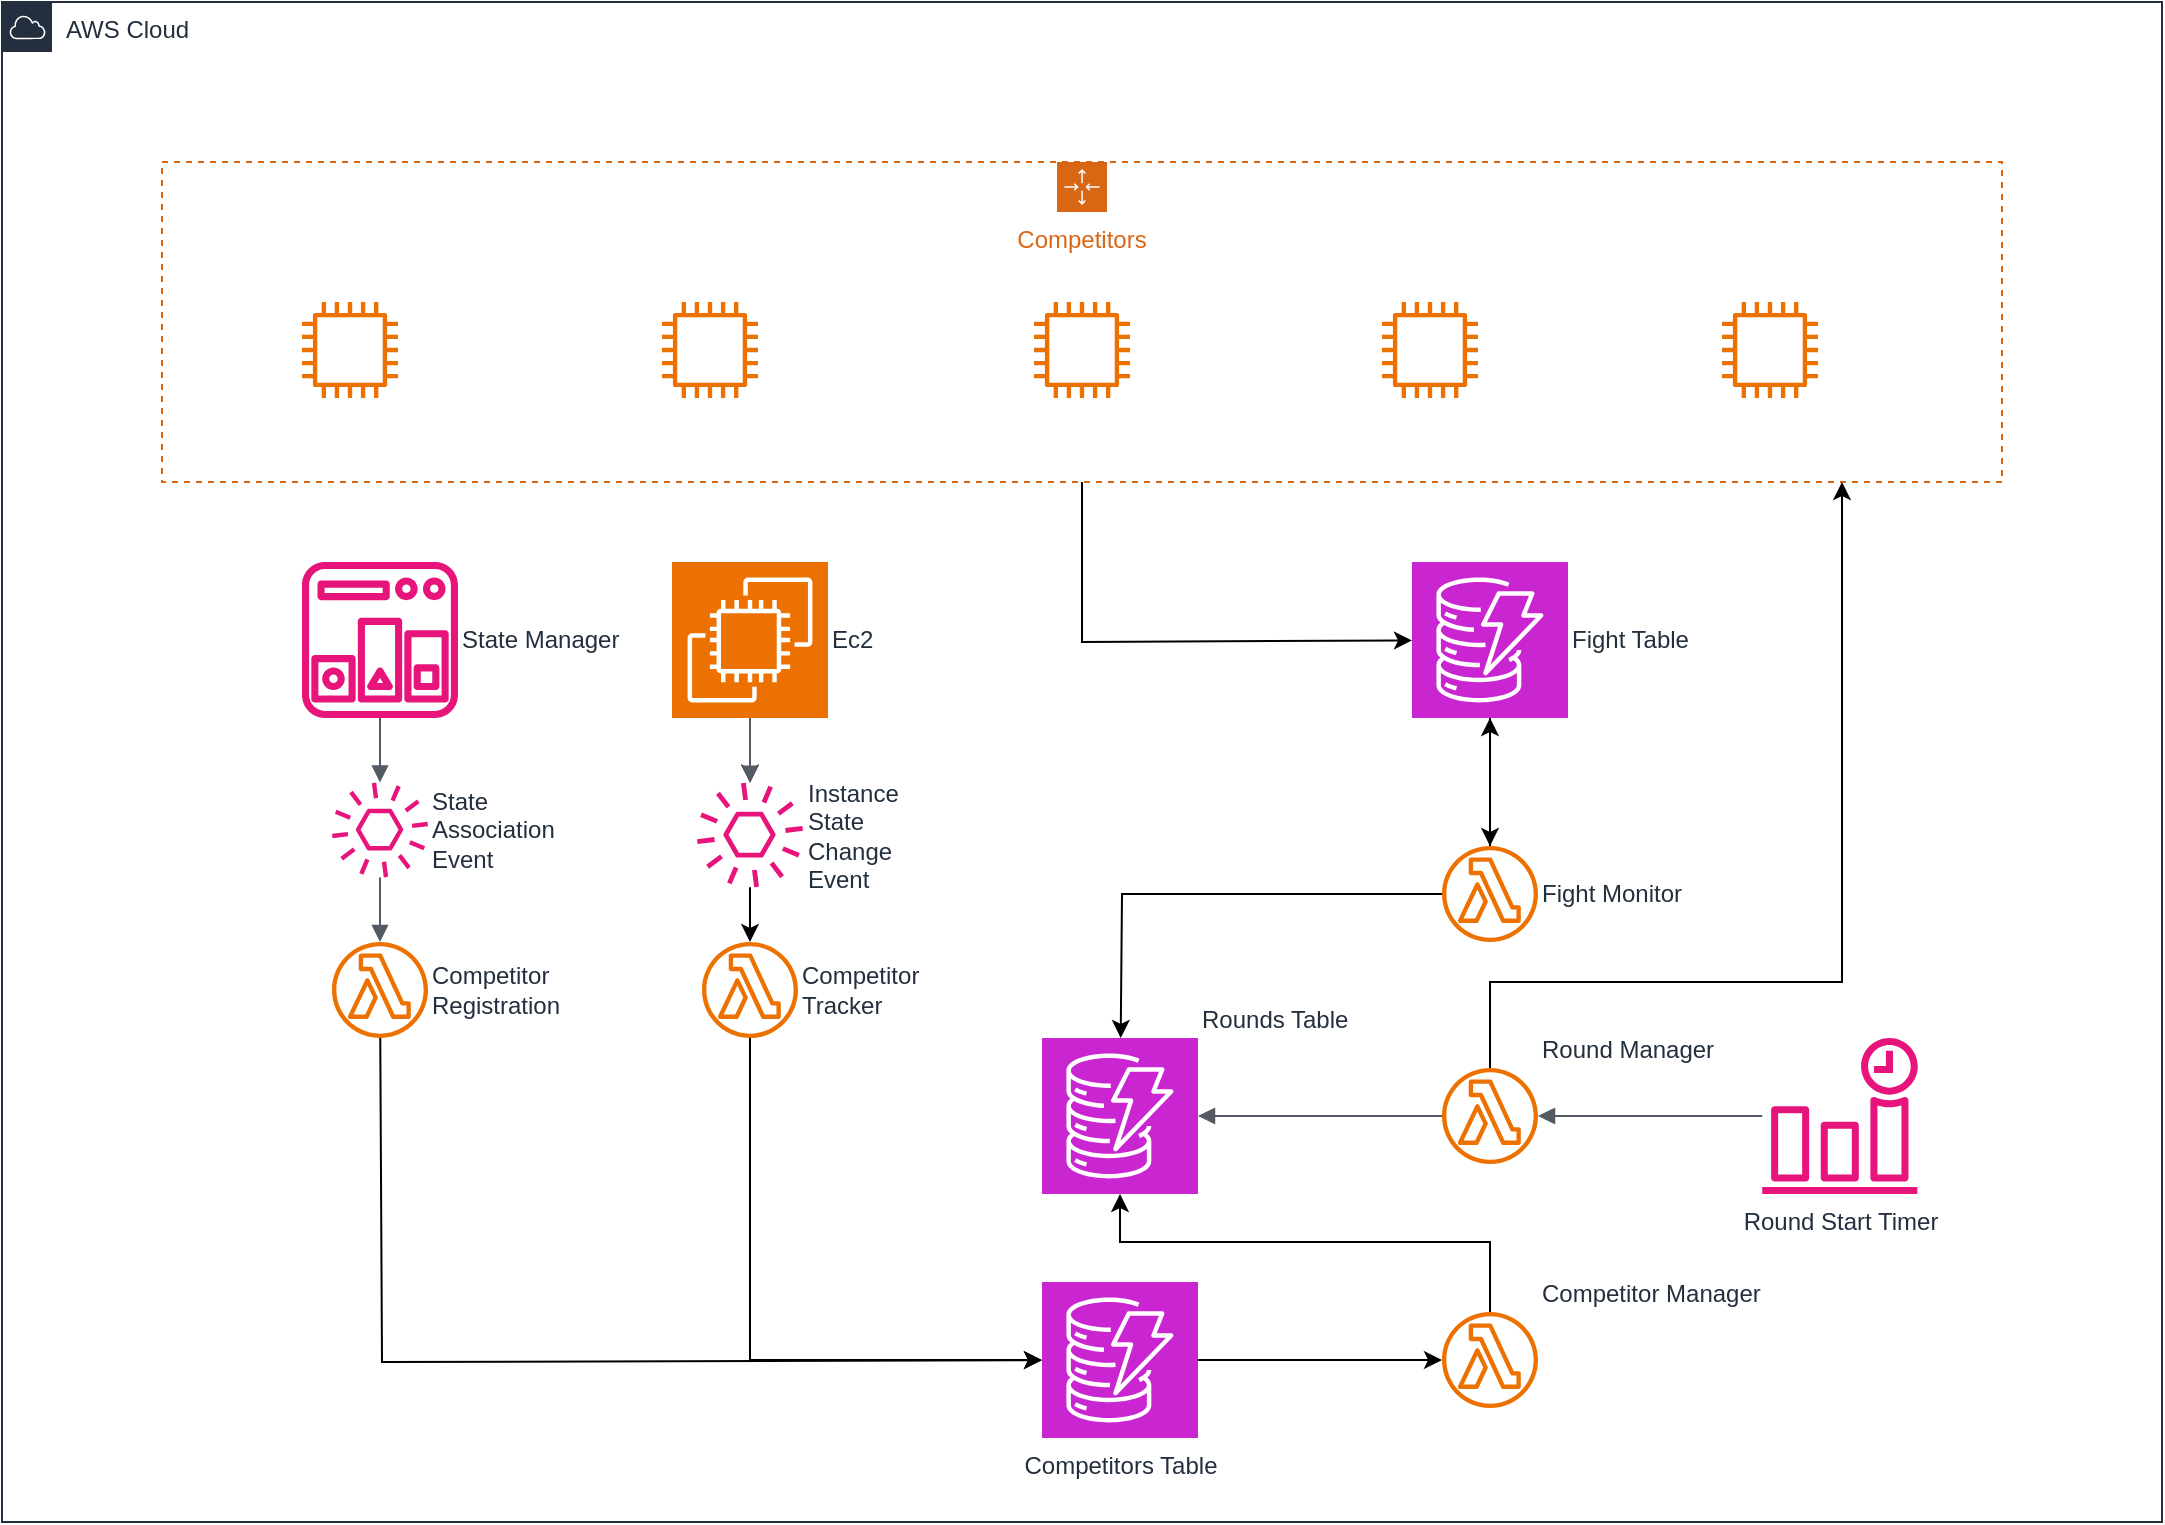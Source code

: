 <mxfile version="26.0.10">
  <diagram name="Page-1" id="pfxchOHp-bhJVi5Ow321">
    <mxGraphModel dx="1466" dy="853" grid="1" gridSize="10" guides="1" tooltips="1" connect="1" arrows="1" fold="1" page="1" pageScale="1" pageWidth="1169" pageHeight="827" math="0" shadow="0">
      <root>
        <mxCell id="0" />
        <mxCell id="1" parent="0" />
        <mxCell id="iGM-KqZ_t17X9d6v6cXi-1" value="AWS Cloud" style="points=[[0,0],[0.25,0],[0.5,0],[0.75,0],[1,0],[1,0.25],[1,0.5],[1,0.75],[1,1],[0.75,1],[0.5,1],[0.25,1],[0,1],[0,0.75],[0,0.5],[0,0.25]];outlineConnect=0;gradientColor=none;html=1;whiteSpace=wrap;fontSize=12;fontStyle=0;container=1;pointerEvents=0;collapsible=0;recursiveResize=0;shape=mxgraph.aws4.group;grIcon=mxgraph.aws4.group_aws_cloud;strokeColor=#232F3E;fillColor=none;verticalAlign=top;align=left;spacingLeft=30;fontColor=#232F3E;dashed=0;" parent="1" vertex="1">
          <mxGeometry x="40" y="40" width="1080" height="760" as="geometry" />
        </mxCell>
        <mxCell id="iGM-KqZ_t17X9d6v6cXi-2" value="Competitors" style="points=[[0,0],[0.25,0],[0.5,0],[0.75,0],[1,0],[1,0.25],[1,0.5],[1,0.75],[1,1],[0.75,1],[0.5,1],[0.25,1],[0,1],[0,0.75],[0,0.5],[0,0.25]];outlineConnect=0;gradientColor=none;html=1;whiteSpace=wrap;fontSize=12;fontStyle=0;container=1;pointerEvents=0;collapsible=0;recursiveResize=0;shape=mxgraph.aws4.groupCenter;grIcon=mxgraph.aws4.group_auto_scaling_group;grStroke=1;strokeColor=#D86613;fillColor=none;verticalAlign=top;align=center;fontColor=#D86613;dashed=1;spacingTop=25;" parent="iGM-KqZ_t17X9d6v6cXi-1" vertex="1">
          <mxGeometry x="80" y="80" width="920" height="160" as="geometry" />
        </mxCell>
        <mxCell id="iGM-KqZ_t17X9d6v6cXi-3" value="" style="sketch=0;outlineConnect=0;fontColor=#232F3E;gradientColor=none;fillColor=#ED7100;strokeColor=none;dashed=0;verticalLabelPosition=bottom;verticalAlign=top;align=center;html=1;fontSize=12;fontStyle=0;aspect=fixed;pointerEvents=1;shape=mxgraph.aws4.instance2;" parent="iGM-KqZ_t17X9d6v6cXi-2" vertex="1">
          <mxGeometry x="70" y="70" width="48" height="48" as="geometry" />
        </mxCell>
        <mxCell id="iGM-KqZ_t17X9d6v6cXi-4" value="" style="sketch=0;outlineConnect=0;fontColor=#232F3E;gradientColor=none;fillColor=#ED7100;strokeColor=none;dashed=0;verticalLabelPosition=bottom;verticalAlign=top;align=center;html=1;fontSize=12;fontStyle=0;aspect=fixed;pointerEvents=1;shape=mxgraph.aws4.instance2;" parent="iGM-KqZ_t17X9d6v6cXi-2" vertex="1">
          <mxGeometry x="250" y="70" width="48" height="48" as="geometry" />
        </mxCell>
        <mxCell id="iGM-KqZ_t17X9d6v6cXi-5" value="" style="sketch=0;outlineConnect=0;fontColor=#232F3E;gradientColor=none;fillColor=#ED7100;strokeColor=none;dashed=0;verticalLabelPosition=bottom;verticalAlign=top;align=center;html=1;fontSize=12;fontStyle=0;aspect=fixed;pointerEvents=1;shape=mxgraph.aws4.instance2;" parent="iGM-KqZ_t17X9d6v6cXi-2" vertex="1">
          <mxGeometry x="436" y="70" width="48" height="48" as="geometry" />
        </mxCell>
        <mxCell id="iGM-KqZ_t17X9d6v6cXi-6" value="" style="sketch=0;outlineConnect=0;fontColor=#232F3E;gradientColor=none;fillColor=#ED7100;strokeColor=none;dashed=0;verticalLabelPosition=bottom;verticalAlign=top;align=center;html=1;fontSize=12;fontStyle=0;aspect=fixed;pointerEvents=1;shape=mxgraph.aws4.instance2;" parent="iGM-KqZ_t17X9d6v6cXi-2" vertex="1">
          <mxGeometry x="610" y="70" width="48" height="48" as="geometry" />
        </mxCell>
        <mxCell id="iGM-KqZ_t17X9d6v6cXi-7" value="" style="sketch=0;outlineConnect=0;fontColor=#232F3E;gradientColor=none;fillColor=#ED7100;strokeColor=none;dashed=0;verticalLabelPosition=bottom;verticalAlign=top;align=center;html=1;fontSize=12;fontStyle=0;aspect=fixed;pointerEvents=1;shape=mxgraph.aws4.instance2;" parent="iGM-KqZ_t17X9d6v6cXi-2" vertex="1">
          <mxGeometry x="780" y="70" width="48" height="48" as="geometry" />
        </mxCell>
        <mxCell id="iGM-KqZ_t17X9d6v6cXi-8" value="State Manager" style="sketch=0;outlineConnect=0;fontColor=#232F3E;gradientColor=none;fillColor=#E7157B;strokeColor=none;dashed=0;verticalLabelPosition=middle;verticalAlign=middle;align=left;html=1;fontSize=12;fontStyle=0;aspect=fixed;pointerEvents=1;shape=mxgraph.aws4.state_manager;labelPosition=right;" parent="iGM-KqZ_t17X9d6v6cXi-1" vertex="1">
          <mxGeometry x="150" y="280" width="78" height="78" as="geometry" />
        </mxCell>
        <mxCell id="iGM-KqZ_t17X9d6v6cXi-9" value="Round Start Timer" style="sketch=0;outlineConnect=0;fontColor=#232F3E;gradientColor=none;fillColor=#E7157B;strokeColor=none;dashed=0;verticalLabelPosition=bottom;verticalAlign=top;align=center;html=1;fontSize=12;fontStyle=0;aspect=fixed;pointerEvents=1;shape=mxgraph.aws4.event_time_based;" parent="iGM-KqZ_t17X9d6v6cXi-1" vertex="1">
          <mxGeometry x="880" y="518" width="78" height="78" as="geometry" />
        </mxCell>
        <mxCell id="iGM-KqZ_t17X9d6v6cXi-10" value="State Association Event" style="sketch=0;outlineConnect=0;fontColor=#232F3E;gradientColor=none;fillColor=#E7157B;strokeColor=none;dashed=0;verticalLabelPosition=middle;verticalAlign=middle;align=left;html=1;fontSize=12;fontStyle=0;aspect=fixed;pointerEvents=1;shape=mxgraph.aws4.event;labelPosition=right;whiteSpace=wrap;" parent="iGM-KqZ_t17X9d6v6cXi-1" vertex="1">
          <mxGeometry x="165" y="390" width="48" height="48" as="geometry" />
        </mxCell>
        <mxCell id="iGM-KqZ_t17X9d6v6cXi-12" value="Competitor Registration" style="sketch=0;outlineConnect=0;fontColor=#232F3E;gradientColor=none;fillColor=#ED7100;strokeColor=none;dashed=0;verticalLabelPosition=middle;verticalAlign=middle;align=left;html=1;fontSize=12;fontStyle=0;aspect=fixed;pointerEvents=1;shape=mxgraph.aws4.lambda_function;labelPosition=right;whiteSpace=wrap;" parent="iGM-KqZ_t17X9d6v6cXi-1" vertex="1">
          <mxGeometry x="165" y="470" width="48" height="48" as="geometry" />
        </mxCell>
        <mxCell id="iGM-KqZ_t17X9d6v6cXi-13" value="Rounds Table" style="sketch=0;points=[[0,0,0],[0.25,0,0],[0.5,0,0],[0.75,0,0],[1,0,0],[0,1,0],[0.25,1,0],[0.5,1,0],[0.75,1,0],[1,1,0],[0,0.25,0],[0,0.5,0],[0,0.75,0],[1,0.25,0],[1,0.5,0],[1,0.75,0]];outlineConnect=0;fontColor=#232F3E;fillColor=#C925D1;strokeColor=#ffffff;dashed=0;verticalLabelPosition=top;verticalAlign=bottom;align=left;html=1;fontSize=12;fontStyle=0;aspect=fixed;shape=mxgraph.aws4.resourceIcon;resIcon=mxgraph.aws4.dynamodb;labelPosition=right;" parent="iGM-KqZ_t17X9d6v6cXi-1" vertex="1">
          <mxGeometry x="520" y="518" width="78" height="78" as="geometry" />
        </mxCell>
        <mxCell id="iGM-KqZ_t17X9d6v6cXi-14" value="Round Manager" style="sketch=0;outlineConnect=0;fontColor=#232F3E;gradientColor=none;fillColor=#ED7100;strokeColor=none;dashed=0;verticalLabelPosition=top;verticalAlign=bottom;align=left;html=1;fontSize=12;fontStyle=0;aspect=fixed;pointerEvents=1;shape=mxgraph.aws4.lambda_function;labelPosition=right;" parent="iGM-KqZ_t17X9d6v6cXi-1" vertex="1">
          <mxGeometry x="720" y="533" width="48" height="48" as="geometry" />
        </mxCell>
        <mxCell id="iGM-KqZ_t17X9d6v6cXi-29" value="" style="edgeStyle=orthogonalEdgeStyle;rounded=0;orthogonalLoop=1;jettySize=auto;html=1;" parent="iGM-KqZ_t17X9d6v6cXi-1" source="iGM-KqZ_t17X9d6v6cXi-17" target="iGM-KqZ_t17X9d6v6cXi-18" edge="1">
          <mxGeometry relative="1" as="geometry" />
        </mxCell>
        <mxCell id="iGM-KqZ_t17X9d6v6cXi-17" value="Ec2" style="sketch=0;points=[[0,0,0],[0.25,0,0],[0.5,0,0],[0.75,0,0],[1,0,0],[0,1,0],[0.25,1,0],[0.5,1,0],[0.75,1,0],[1,1,0],[0,0.25,0],[0,0.5,0],[0,0.75,0],[1,0.25,0],[1,0.5,0],[1,0.75,0]];outlineConnect=0;fontColor=#232F3E;fillColor=#ED7100;strokeColor=#ffffff;dashed=0;verticalLabelPosition=middle;verticalAlign=middle;align=left;html=1;fontSize=12;fontStyle=0;aspect=fixed;shape=mxgraph.aws4.resourceIcon;resIcon=mxgraph.aws4.ec2;labelPosition=right;" parent="iGM-KqZ_t17X9d6v6cXi-1" vertex="1">
          <mxGeometry x="335" y="280" width="78" height="78" as="geometry" />
        </mxCell>
        <mxCell id="iGM-KqZ_t17X9d6v6cXi-18" value="Instance State Change Event" style="sketch=0;outlineConnect=0;fontColor=#232F3E;gradientColor=none;fillColor=#E7157B;strokeColor=none;dashed=0;verticalLabelPosition=middle;verticalAlign=middle;align=left;html=1;fontSize=12;fontStyle=0;aspect=fixed;pointerEvents=1;shape=mxgraph.aws4.event;labelPosition=right;whiteSpace=wrap;" parent="iGM-KqZ_t17X9d6v6cXi-1" vertex="1">
          <mxGeometry x="347.5" y="390" width="53" height="53" as="geometry" />
        </mxCell>
        <mxCell id="iGM-KqZ_t17X9d6v6cXi-19" value="Competitor Tracker" style="sketch=0;outlineConnect=0;fontColor=#232F3E;gradientColor=none;fillColor=#ED7100;strokeColor=none;dashed=0;verticalLabelPosition=middle;verticalAlign=middle;align=left;html=1;fontSize=12;fontStyle=0;aspect=fixed;pointerEvents=1;shape=mxgraph.aws4.lambda_function;labelPosition=right;whiteSpace=wrap;" parent="iGM-KqZ_t17X9d6v6cXi-1" vertex="1">
          <mxGeometry x="350" y="470" width="48" height="48" as="geometry" />
        </mxCell>
        <mxCell id="iGM-KqZ_t17X9d6v6cXi-21" value="Fight Table" style="sketch=0;points=[[0,0,0],[0.25,0,0],[0.5,0,0],[0.75,0,0],[1,0,0],[0,1,0],[0.25,1,0],[0.5,1,0],[0.75,1,0],[1,1,0],[0,0.25,0],[0,0.5,0],[0,0.75,0],[1,0.25,0],[1,0.5,0],[1,0.75,0]];outlineConnect=0;fontColor=#232F3E;fillColor=#C925D1;strokeColor=#ffffff;dashed=0;verticalLabelPosition=middle;verticalAlign=middle;align=left;html=1;fontSize=12;fontStyle=0;aspect=fixed;shape=mxgraph.aws4.resourceIcon;resIcon=mxgraph.aws4.dynamodb;labelPosition=right;" parent="iGM-KqZ_t17X9d6v6cXi-1" vertex="1">
          <mxGeometry x="705" y="280" width="78" height="78" as="geometry" />
        </mxCell>
        <mxCell id="cdTOqxW3gQ6LLNQnQAg2-16" value="" style="edgeStyle=orthogonalEdgeStyle;rounded=0;orthogonalLoop=1;jettySize=auto;html=1;" edge="1" parent="iGM-KqZ_t17X9d6v6cXi-1" source="iGM-KqZ_t17X9d6v6cXi-22" target="iGM-KqZ_t17X9d6v6cXi-21">
          <mxGeometry relative="1" as="geometry" />
        </mxCell>
        <mxCell id="iGM-KqZ_t17X9d6v6cXi-22" value="Fight Monitor" style="sketch=0;outlineConnect=0;fontColor=#232F3E;gradientColor=none;fillColor=#ED7100;strokeColor=none;dashed=0;verticalLabelPosition=middle;verticalAlign=middle;align=left;html=1;fontSize=12;fontStyle=0;aspect=fixed;pointerEvents=1;shape=mxgraph.aws4.lambda_function;labelPosition=right;" parent="iGM-KqZ_t17X9d6v6cXi-1" vertex="1">
          <mxGeometry x="720" y="422" width="48" height="48" as="geometry" />
        </mxCell>
        <mxCell id="iGM-KqZ_t17X9d6v6cXi-25" value="" style="edgeStyle=orthogonalEdgeStyle;html=1;endArrow=none;elbow=vertical;startArrow=block;startFill=1;strokeColor=#545B64;rounded=0;" parent="iGM-KqZ_t17X9d6v6cXi-1" source="iGM-KqZ_t17X9d6v6cXi-14" target="iGM-KqZ_t17X9d6v6cXi-9" edge="1">
          <mxGeometry width="100" relative="1" as="geometry">
            <mxPoint x="490" y="470" as="sourcePoint" />
            <mxPoint x="590" y="470" as="targetPoint" />
          </mxGeometry>
        </mxCell>
        <mxCell id="iGM-KqZ_t17X9d6v6cXi-27" value="" style="edgeStyle=orthogonalEdgeStyle;html=1;endArrow=none;elbow=vertical;startArrow=block;startFill=1;strokeColor=#545B64;rounded=0;" parent="iGM-KqZ_t17X9d6v6cXi-1" source="iGM-KqZ_t17X9d6v6cXi-13" target="iGM-KqZ_t17X9d6v6cXi-14" edge="1">
          <mxGeometry width="100" relative="1" as="geometry">
            <mxPoint x="778" y="589" as="sourcePoint" />
            <mxPoint x="890" y="589" as="targetPoint" />
          </mxGeometry>
        </mxCell>
        <mxCell id="iGM-KqZ_t17X9d6v6cXi-28" value="" style="edgeStyle=orthogonalEdgeStyle;html=1;endArrow=none;elbow=vertical;startArrow=block;startFill=1;strokeColor=#545B64;rounded=0;" parent="iGM-KqZ_t17X9d6v6cXi-1" source="iGM-KqZ_t17X9d6v6cXi-18" target="iGM-KqZ_t17X9d6v6cXi-17" edge="1">
          <mxGeometry width="100" relative="1" as="geometry">
            <mxPoint x="608" y="589" as="sourcePoint" />
            <mxPoint x="730" y="589" as="targetPoint" />
          </mxGeometry>
        </mxCell>
        <mxCell id="iGM-KqZ_t17X9d6v6cXi-30" value="" style="edgeStyle=orthogonalEdgeStyle;rounded=0;orthogonalLoop=1;jettySize=auto;html=1;" parent="iGM-KqZ_t17X9d6v6cXi-1" source="iGM-KqZ_t17X9d6v6cXi-18" target="iGM-KqZ_t17X9d6v6cXi-19" edge="1">
          <mxGeometry relative="1" as="geometry">
            <mxPoint x="384" y="368" as="sourcePoint" />
            <mxPoint x="384" y="420" as="targetPoint" />
          </mxGeometry>
        </mxCell>
        <mxCell id="iGM-KqZ_t17X9d6v6cXi-31" value="" style="edgeStyle=orthogonalEdgeStyle;html=1;endArrow=none;elbow=vertical;startArrow=block;startFill=1;strokeColor=#545B64;rounded=0;" parent="iGM-KqZ_t17X9d6v6cXi-1" source="iGM-KqZ_t17X9d6v6cXi-10" target="iGM-KqZ_t17X9d6v6cXi-8" edge="1">
          <mxGeometry width="100" relative="1" as="geometry">
            <mxPoint x="384" y="420" as="sourcePoint" />
            <mxPoint x="384" y="368" as="targetPoint" />
          </mxGeometry>
        </mxCell>
        <mxCell id="iGM-KqZ_t17X9d6v6cXi-32" value="" style="edgeStyle=orthogonalEdgeStyle;html=1;endArrow=none;elbow=vertical;startArrow=block;startFill=1;strokeColor=#545B64;rounded=0;" parent="iGM-KqZ_t17X9d6v6cXi-1" source="iGM-KqZ_t17X9d6v6cXi-12" target="iGM-KqZ_t17X9d6v6cXi-10" edge="1">
          <mxGeometry width="100" relative="1" as="geometry">
            <mxPoint x="199" y="420" as="sourcePoint" />
            <mxPoint x="199" y="368" as="targetPoint" />
          </mxGeometry>
        </mxCell>
        <mxCell id="cdTOqxW3gQ6LLNQnQAg2-1" value="" style="endArrow=classic;html=1;rounded=0;" edge="1" parent="iGM-KqZ_t17X9d6v6cXi-1" source="iGM-KqZ_t17X9d6v6cXi-21" target="iGM-KqZ_t17X9d6v6cXi-22">
          <mxGeometry width="50" height="50" relative="1" as="geometry">
            <mxPoint x="560" y="430" as="sourcePoint" />
            <mxPoint x="610" y="380" as="targetPoint" />
          </mxGeometry>
        </mxCell>
        <mxCell id="cdTOqxW3gQ6LLNQnQAg2-3" value="" style="endArrow=classic;html=1;rounded=0;" edge="1" parent="iGM-KqZ_t17X9d6v6cXi-1" source="iGM-KqZ_t17X9d6v6cXi-22" target="iGM-KqZ_t17X9d6v6cXi-13">
          <mxGeometry width="50" height="50" relative="1" as="geometry">
            <mxPoint x="560" y="430" as="sourcePoint" />
            <mxPoint x="610" y="380" as="targetPoint" />
            <Array as="points">
              <mxPoint x="560" y="446" />
            </Array>
          </mxGeometry>
        </mxCell>
        <mxCell id="cdTOqxW3gQ6LLNQnQAg2-4" value="" style="endArrow=classic;html=1;rounded=0;" edge="1" parent="iGM-KqZ_t17X9d6v6cXi-1" source="iGM-KqZ_t17X9d6v6cXi-12" target="cdTOqxW3gQ6LLNQnQAg2-9">
          <mxGeometry width="50" height="50" relative="1" as="geometry">
            <mxPoint x="560" y="500" as="sourcePoint" />
            <mxPoint x="610" y="450" as="targetPoint" />
            <Array as="points">
              <mxPoint x="190" y="680" />
            </Array>
          </mxGeometry>
        </mxCell>
        <mxCell id="cdTOqxW3gQ6LLNQnQAg2-5" value="" style="endArrow=classic;html=1;rounded=0;" edge="1" parent="iGM-KqZ_t17X9d6v6cXi-1" source="iGM-KqZ_t17X9d6v6cXi-19" target="cdTOqxW3gQ6LLNQnQAg2-9">
          <mxGeometry width="50" height="50" relative="1" as="geometry">
            <mxPoint x="560" y="500" as="sourcePoint" />
            <mxPoint x="610" y="450" as="targetPoint" />
            <Array as="points">
              <mxPoint x="374" y="679" />
            </Array>
          </mxGeometry>
        </mxCell>
        <mxCell id="cdTOqxW3gQ6LLNQnQAg2-6" value="" style="endArrow=classic;html=1;rounded=0;" edge="1" parent="iGM-KqZ_t17X9d6v6cXi-1" source="iGM-KqZ_t17X9d6v6cXi-2" target="iGM-KqZ_t17X9d6v6cXi-21">
          <mxGeometry width="50" height="50" relative="1" as="geometry">
            <mxPoint x="540" y="350" as="sourcePoint" />
            <mxPoint x="590" y="300" as="targetPoint" />
            <Array as="points">
              <mxPoint x="540" y="320" />
            </Array>
          </mxGeometry>
        </mxCell>
        <mxCell id="cdTOqxW3gQ6LLNQnQAg2-7" value="" style="endArrow=classic;html=1;rounded=0;" edge="1" parent="iGM-KqZ_t17X9d6v6cXi-1" source="iGM-KqZ_t17X9d6v6cXi-14" target="iGM-KqZ_t17X9d6v6cXi-2">
          <mxGeometry width="50" height="50" relative="1" as="geometry">
            <mxPoint x="540" y="410" as="sourcePoint" />
            <mxPoint x="590" y="360" as="targetPoint" />
            <Array as="points">
              <mxPoint x="744" y="490" />
              <mxPoint x="830" y="490" />
              <mxPoint x="920" y="490" />
              <mxPoint x="920" y="240" />
            </Array>
          </mxGeometry>
        </mxCell>
        <mxCell id="cdTOqxW3gQ6LLNQnQAg2-9" value="Competitors Table" style="sketch=0;points=[[0,0,0],[0.25,0,0],[0.5,0,0],[0.75,0,0],[1,0,0],[0,1,0],[0.25,1,0],[0.5,1,0],[0.75,1,0],[1,1,0],[0,0.25,0],[0,0.5,0],[0,0.75,0],[1,0.25,0],[1,0.5,0],[1,0.75,0]];outlineConnect=0;fontColor=#232F3E;fillColor=#C925D1;strokeColor=#ffffff;dashed=0;verticalLabelPosition=bottom;verticalAlign=top;align=center;html=1;fontSize=12;fontStyle=0;aspect=fixed;shape=mxgraph.aws4.resourceIcon;resIcon=mxgraph.aws4.dynamodb;" vertex="1" parent="iGM-KqZ_t17X9d6v6cXi-1">
          <mxGeometry x="520" y="640" width="78" height="78" as="geometry" />
        </mxCell>
        <mxCell id="cdTOqxW3gQ6LLNQnQAg2-13" value="Competitor Manager" style="sketch=0;outlineConnect=0;fontColor=#232F3E;gradientColor=none;fillColor=#ED7100;strokeColor=none;dashed=0;verticalLabelPosition=top;verticalAlign=bottom;align=left;html=1;fontSize=12;fontStyle=0;aspect=fixed;pointerEvents=1;shape=mxgraph.aws4.lambda_function;labelPosition=right;" vertex="1" parent="iGM-KqZ_t17X9d6v6cXi-1">
          <mxGeometry x="720" y="655" width="48" height="48" as="geometry" />
        </mxCell>
        <mxCell id="cdTOqxW3gQ6LLNQnQAg2-14" value="" style="endArrow=classic;html=1;rounded=0;" edge="1" parent="iGM-KqZ_t17X9d6v6cXi-1" source="cdTOqxW3gQ6LLNQnQAg2-9" target="cdTOqxW3gQ6LLNQnQAg2-13">
          <mxGeometry width="50" height="50" relative="1" as="geometry">
            <mxPoint x="440" y="370" as="sourcePoint" />
            <mxPoint x="490" y="320" as="targetPoint" />
          </mxGeometry>
        </mxCell>
        <mxCell id="cdTOqxW3gQ6LLNQnQAg2-15" value="" style="endArrow=classic;html=1;rounded=0;" edge="1" parent="iGM-KqZ_t17X9d6v6cXi-1" source="cdTOqxW3gQ6LLNQnQAg2-13" target="iGM-KqZ_t17X9d6v6cXi-13">
          <mxGeometry width="50" height="50" relative="1" as="geometry">
            <mxPoint x="440" y="370" as="sourcePoint" />
            <mxPoint x="490" y="320" as="targetPoint" />
            <Array as="points">
              <mxPoint x="744" y="620" />
              <mxPoint x="559" y="620" />
            </Array>
          </mxGeometry>
        </mxCell>
      </root>
    </mxGraphModel>
  </diagram>
</mxfile>
